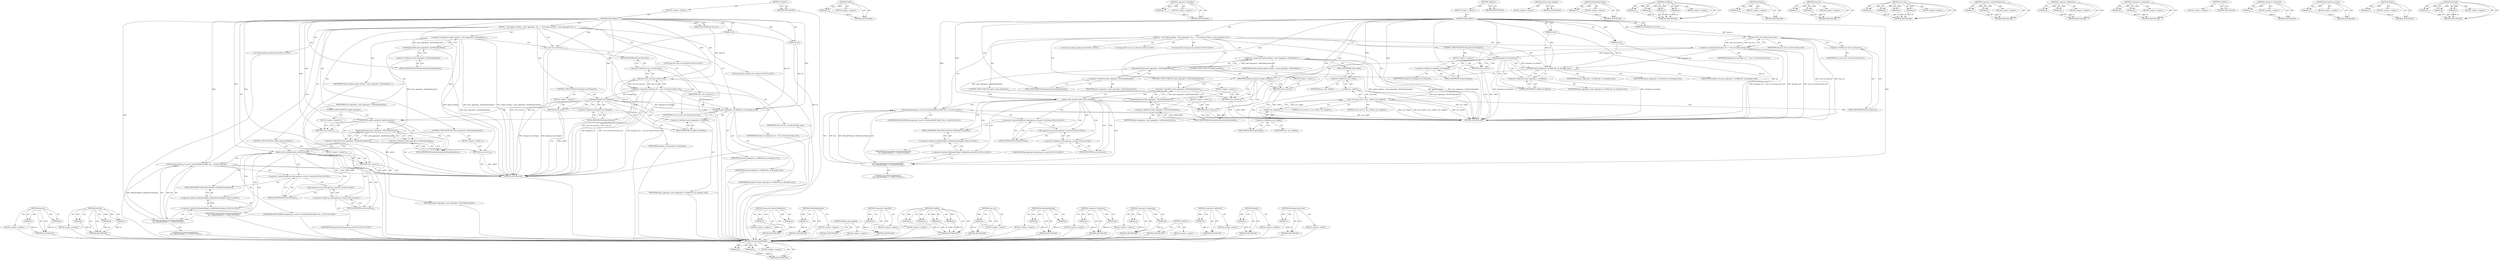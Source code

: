 digraph "MessageLoop.current" {
vulnerable_176 [label=<(METHOD,NewRunnableMethod)>];
vulnerable_177 [label=<(PARAM,p1)>];
vulnerable_178 [label=<(PARAM,p2)>];
vulnerable_179 [label=<(BLOCK,&lt;empty&gt;,&lt;empty&gt;)>];
vulnerable_180 [label=<(METHOD_RETURN,ANY)>];
vulnerable_130 [label=<(METHOD,width)>];
vulnerable_131 [label=<(PARAM,p1)>];
vulnerable_132 [label=<(BLOCK,&lt;empty&gt;,&lt;empty&gt;)>];
vulnerable_133 [label=<(METHOD_RETURN,ANY)>];
vulnerable_154 [label=<(METHOD,&lt;operator&gt;.logicalNot)>];
vulnerable_155 [label=<(PARAM,p1)>];
vulnerable_156 [label=<(BLOCK,&lt;empty&gt;,&lt;empty&gt;)>];
vulnerable_157 [label=<(METHOD_RETURN,ANY)>];
vulnerable_6 [label=<(METHOD,&lt;global&gt;)<SUB>1</SUB>>];
vulnerable_7 [label=<(BLOCK,&lt;empty&gt;,&lt;empty&gt;)<SUB>1</SUB>>];
vulnerable_8 [label=<(METHOD,didScrollRect)<SUB>1</SUB>>];
vulnerable_9 [label=<(PARAM,int dx)<SUB>1</SUB>>];
vulnerable_10 [label=<(PARAM,int dy)<SUB>1</SUB>>];
vulnerable_11 [label=<(PARAM,const WebRect&amp; clip_rect)<SUB>1</SUB>>];
vulnerable_12 [label=<(BLOCK,{
   bool update_pending = paint_aggregator_.Ha...,{
   bool update_pending = paint_aggregator_.Ha...)<SUB>1</SUB>>];
vulnerable_13 [label="<(LOCAL,bool update_pending: bool)<SUB>2</SUB>>"];
vulnerable_14 [label=<(&lt;operator&gt;.assignment,update_pending = paint_aggregator_.HasPendingUp...)<SUB>2</SUB>>];
vulnerable_15 [label=<(IDENTIFIER,update_pending,update_pending = paint_aggregator_.HasPendingUp...)<SUB>2</SUB>>];
vulnerable_16 [label=<(HasPendingUpdate,paint_aggregator_.HasPendingUpdate())<SUB>2</SUB>>];
vulnerable_17 [label=<(&lt;operator&gt;.fieldAccess,paint_aggregator_.HasPendingUpdate)<SUB>2</SUB>>];
vulnerable_18 [label=<(IDENTIFIER,paint_aggregator_,paint_aggregator_.HasPendingUpdate())<SUB>2</SUB>>];
vulnerable_19 [label=<(FIELD_IDENTIFIER,HasPendingUpdate,HasPendingUpdate)<SUB>2</SUB>>];
vulnerable_20 [label="<(LOCAL,gfx.Rect view_rect: gfx.Rect)<SUB>4</SUB>>"];
vulnerable_21 [label=<(view_rect,view_rect(0, 0, size_.width(), size_.height()))<SUB>4</SUB>>];
vulnerable_22 [label=<(LITERAL,0,view_rect(0, 0, size_.width(), size_.height()))<SUB>4</SUB>>];
vulnerable_23 [label=<(LITERAL,0,view_rect(0, 0, size_.width(), size_.height()))<SUB>4</SUB>>];
vulnerable_24 [label=<(width,size_.width())<SUB>4</SUB>>];
vulnerable_25 [label=<(&lt;operator&gt;.fieldAccess,size_.width)<SUB>4</SUB>>];
vulnerable_26 [label=<(IDENTIFIER,size_,size_.width())<SUB>4</SUB>>];
vulnerable_27 [label=<(FIELD_IDENTIFIER,width,width)<SUB>4</SUB>>];
vulnerable_28 [label=<(height,size_.height())<SUB>4</SUB>>];
vulnerable_29 [label=<(&lt;operator&gt;.fieldAccess,size_.height)<SUB>4</SUB>>];
vulnerable_30 [label=<(IDENTIFIER,size_,size_.height())<SUB>4</SUB>>];
vulnerable_31 [label=<(FIELD_IDENTIFIER,height,height)<SUB>4</SUB>>];
vulnerable_32 [label="<(LOCAL,gfx.Rect damaged_rect: gfx.Rect)<SUB>5</SUB>>"];
vulnerable_33 [label=<(&lt;operator&gt;.assignment,damaged_rect = view_rect.Intersect(clip_rect))<SUB>5</SUB>>];
vulnerable_34 [label=<(IDENTIFIER,damaged_rect,damaged_rect = view_rect.Intersect(clip_rect))<SUB>5</SUB>>];
vulnerable_35 [label=<(Intersect,view_rect.Intersect(clip_rect))<SUB>5</SUB>>];
vulnerable_36 [label=<(&lt;operator&gt;.fieldAccess,view_rect.Intersect)<SUB>5</SUB>>];
vulnerable_37 [label=<(IDENTIFIER,view_rect,view_rect.Intersect(clip_rect))<SUB>5</SUB>>];
vulnerable_38 [label=<(FIELD_IDENTIFIER,Intersect,Intersect)<SUB>5</SUB>>];
vulnerable_39 [label=<(IDENTIFIER,clip_rect,view_rect.Intersect(clip_rect))<SUB>5</SUB>>];
vulnerable_40 [label=<(CONTROL_STRUCTURE,IF,if (damaged_rect.IsEmpty()))<SUB>6</SUB>>];
vulnerable_41 [label=<(IsEmpty,damaged_rect.IsEmpty())<SUB>6</SUB>>];
vulnerable_42 [label=<(&lt;operator&gt;.fieldAccess,damaged_rect.IsEmpty)<SUB>6</SUB>>];
vulnerable_43 [label=<(IDENTIFIER,damaged_rect,damaged_rect.IsEmpty())<SUB>6</SUB>>];
vulnerable_44 [label=<(FIELD_IDENTIFIER,IsEmpty,IsEmpty)<SUB>6</SUB>>];
vulnerable_45 [label=<(BLOCK,&lt;empty&gt;,&lt;empty&gt;)<SUB>7</SUB>>];
vulnerable_46 [label=<(RETURN,return;,return;)<SUB>7</SUB>>];
vulnerable_47 [label=<(ScrollRect,paint_aggregator_.ScrollRect(dx, dy, damaged_rect))<SUB>9</SUB>>];
vulnerable_48 [label=<(&lt;operator&gt;.fieldAccess,paint_aggregator_.ScrollRect)<SUB>9</SUB>>];
vulnerable_49 [label=<(IDENTIFIER,paint_aggregator_,paint_aggregator_.ScrollRect(dx, dy, damaged_rect))<SUB>9</SUB>>];
vulnerable_50 [label=<(FIELD_IDENTIFIER,ScrollRect,ScrollRect)<SUB>9</SUB>>];
vulnerable_51 [label=<(IDENTIFIER,dx,paint_aggregator_.ScrollRect(dx, dy, damaged_rect))<SUB>9</SUB>>];
vulnerable_52 [label=<(IDENTIFIER,dy,paint_aggregator_.ScrollRect(dx, dy, damaged_rect))<SUB>9</SUB>>];
vulnerable_53 [label=<(IDENTIFIER,damaged_rect,paint_aggregator_.ScrollRect(dx, dy, damaged_rect))<SUB>9</SUB>>];
vulnerable_54 [label=<(CONTROL_STRUCTURE,IF,if (update_pending))<SUB>11</SUB>>];
vulnerable_55 [label=<(IDENTIFIER,update_pending,if (update_pending))<SUB>11</SUB>>];
vulnerable_56 [label=<(BLOCK,&lt;empty&gt;,&lt;empty&gt;)<SUB>12</SUB>>];
vulnerable_57 [label=<(RETURN,return;,return;)<SUB>12</SUB>>];
vulnerable_58 [label=<(CONTROL_STRUCTURE,IF,if (!paint_aggregator_.HasPendingUpdate()))<SUB>13</SUB>>];
vulnerable_59 [label=<(&lt;operator&gt;.logicalNot,!paint_aggregator_.HasPendingUpdate())<SUB>13</SUB>>];
vulnerable_60 [label=<(HasPendingUpdate,paint_aggregator_.HasPendingUpdate())<SUB>13</SUB>>];
vulnerable_61 [label=<(&lt;operator&gt;.fieldAccess,paint_aggregator_.HasPendingUpdate)<SUB>13</SUB>>];
vulnerable_62 [label=<(IDENTIFIER,paint_aggregator_,paint_aggregator_.HasPendingUpdate())<SUB>13</SUB>>];
vulnerable_63 [label=<(FIELD_IDENTIFIER,HasPendingUpdate,HasPendingUpdate)<SUB>13</SUB>>];
vulnerable_64 [label=<(BLOCK,&lt;empty&gt;,&lt;empty&gt;)<SUB>14</SUB>>];
vulnerable_65 [label=<(RETURN,return;,return;)<SUB>14</SUB>>];
vulnerable_66 [label=<(CONTROL_STRUCTURE,IF,if (update_reply_pending()))<SUB>15</SUB>>];
vulnerable_67 [label=<(update_reply_pending,update_reply_pending())<SUB>15</SUB>>];
vulnerable_68 [label=<(BLOCK,&lt;empty&gt;,&lt;empty&gt;)<SUB>16</SUB>>];
vulnerable_69 [label=<(RETURN,return;,return;)<SUB>16</SUB>>];
vulnerable_70 [label="<(PostTask,MessageLoop::current()-&gt;PostTask(FROM_HERE, New...)<SUB>18</SUB>>"];
vulnerable_71 [label="<(&lt;operator&gt;.indirectFieldAccess,MessageLoop::current()-&gt;PostTask)<SUB>18</SUB>>"];
vulnerable_72 [label="<(MessageLoop.current,MessageLoop::current())<SUB>18</SUB>>"];
vulnerable_73 [label="<(&lt;operator&gt;.fieldAccess,MessageLoop::current)<SUB>18</SUB>>"];
vulnerable_74 [label="<(IDENTIFIER,MessageLoop,MessageLoop::current())<SUB>18</SUB>>"];
vulnerable_75 [label=<(FIELD_IDENTIFIER,current,current)<SUB>18</SUB>>];
vulnerable_76 [label=<(FIELD_IDENTIFIER,PostTask,PostTask)<SUB>18</SUB>>];
vulnerable_77 [label="<(IDENTIFIER,FROM_HERE,MessageLoop::current()-&gt;PostTask(FROM_HERE, New...)<SUB>18</SUB>>"];
vulnerable_78 [label="<(NewRunnableMethod,NewRunnableMethod(
      this, &amp;RenderWidget::C...)<SUB>18</SUB>>"];
vulnerable_79 [label="<(LITERAL,this,NewRunnableMethod(
      this, &amp;RenderWidget::C...)<SUB>19</SUB>>"];
vulnerable_80 [label="<(&lt;operator&gt;.addressOf,&amp;RenderWidget::CallDoDeferredUpdate)<SUB>19</SUB>>"];
vulnerable_81 [label="<(&lt;operator&gt;.fieldAccess,RenderWidget::CallDoDeferredUpdate)<SUB>19</SUB>>"];
vulnerable_82 [label="<(IDENTIFIER,RenderWidget,NewRunnableMethod(
      this, &amp;RenderWidget::C...)<SUB>19</SUB>>"];
vulnerable_83 [label=<(FIELD_IDENTIFIER,CallDoDeferredUpdate,CallDoDeferredUpdate)<SUB>19</SUB>>];
vulnerable_84 [label=<(METHOD_RETURN,void)<SUB>1</SUB>>];
vulnerable_86 [label=<(METHOD_RETURN,ANY)<SUB>1</SUB>>];
vulnerable_158 [label=<(METHOD,update_reply_pending)>];
vulnerable_159 [label=<(BLOCK,&lt;empty&gt;,&lt;empty&gt;)>];
vulnerable_160 [label=<(METHOD_RETURN,ANY)>];
vulnerable_114 [label=<(METHOD,HasPendingUpdate)>];
vulnerable_115 [label=<(PARAM,p1)>];
vulnerable_116 [label=<(BLOCK,&lt;empty&gt;,&lt;empty&gt;)>];
vulnerable_117 [label=<(METHOD_RETURN,ANY)>];
vulnerable_147 [label=<(METHOD,ScrollRect)>];
vulnerable_148 [label=<(PARAM,p1)>];
vulnerable_149 [label=<(PARAM,p2)>];
vulnerable_150 [label=<(PARAM,p3)>];
vulnerable_151 [label=<(PARAM,p4)>];
vulnerable_152 [label=<(BLOCK,&lt;empty&gt;,&lt;empty&gt;)>];
vulnerable_153 [label=<(METHOD_RETURN,ANY)>];
vulnerable_143 [label=<(METHOD,IsEmpty)>];
vulnerable_144 [label=<(PARAM,p1)>];
vulnerable_145 [label=<(BLOCK,&lt;empty&gt;,&lt;empty&gt;)>];
vulnerable_146 [label=<(METHOD_RETURN,ANY)>];
vulnerable_138 [label=<(METHOD,Intersect)>];
vulnerable_139 [label=<(PARAM,p1)>];
vulnerable_140 [label=<(PARAM,p2)>];
vulnerable_141 [label=<(BLOCK,&lt;empty&gt;,&lt;empty&gt;)>];
vulnerable_142 [label=<(METHOD_RETURN,ANY)>];
vulnerable_123 [label=<(METHOD,view_rect)>];
vulnerable_124 [label=<(PARAM,p1)>];
vulnerable_125 [label=<(PARAM,p2)>];
vulnerable_126 [label=<(PARAM,p3)>];
vulnerable_127 [label=<(PARAM,p4)>];
vulnerable_128 [label=<(BLOCK,&lt;empty&gt;,&lt;empty&gt;)>];
vulnerable_129 [label=<(METHOD_RETURN,ANY)>];
vulnerable_167 [label=<(METHOD,&lt;operator&gt;.indirectFieldAccess)>];
vulnerable_168 [label=<(PARAM,p1)>];
vulnerable_169 [label=<(PARAM,p2)>];
vulnerable_170 [label=<(BLOCK,&lt;empty&gt;,&lt;empty&gt;)>];
vulnerable_171 [label=<(METHOD_RETURN,ANY)>];
vulnerable_118 [label=<(METHOD,&lt;operator&gt;.fieldAccess)>];
vulnerable_119 [label=<(PARAM,p1)>];
vulnerable_120 [label=<(PARAM,p2)>];
vulnerable_121 [label=<(BLOCK,&lt;empty&gt;,&lt;empty&gt;)>];
vulnerable_122 [label=<(METHOD_RETURN,ANY)>];
vulnerable_109 [label=<(METHOD,&lt;operator&gt;.assignment)>];
vulnerable_110 [label=<(PARAM,p1)>];
vulnerable_111 [label=<(PARAM,p2)>];
vulnerable_112 [label=<(BLOCK,&lt;empty&gt;,&lt;empty&gt;)>];
vulnerable_113 [label=<(METHOD_RETURN,ANY)>];
vulnerable_103 [label=<(METHOD,&lt;global&gt;)<SUB>1</SUB>>];
vulnerable_104 [label=<(BLOCK,&lt;empty&gt;,&lt;empty&gt;)>];
vulnerable_105 [label=<(METHOD_RETURN,ANY)>];
vulnerable_181 [label=<(METHOD,&lt;operator&gt;.addressOf)>];
vulnerable_182 [label=<(PARAM,p1)>];
vulnerable_183 [label=<(BLOCK,&lt;empty&gt;,&lt;empty&gt;)>];
vulnerable_184 [label=<(METHOD_RETURN,ANY)>];
vulnerable_172 [label=<(METHOD,MessageLoop.current)>];
vulnerable_173 [label=<(PARAM,p1)>];
vulnerable_174 [label=<(BLOCK,&lt;empty&gt;,&lt;empty&gt;)>];
vulnerable_175 [label=<(METHOD_RETURN,ANY)>];
vulnerable_134 [label=<(METHOD,height)>];
vulnerable_135 [label=<(PARAM,p1)>];
vulnerable_136 [label=<(BLOCK,&lt;empty&gt;,&lt;empty&gt;)>];
vulnerable_137 [label=<(METHOD_RETURN,ANY)>];
vulnerable_161 [label=<(METHOD,PostTask)>];
vulnerable_162 [label=<(PARAM,p1)>];
vulnerable_163 [label=<(PARAM,p2)>];
vulnerable_164 [label=<(PARAM,p3)>];
vulnerable_165 [label=<(BLOCK,&lt;empty&gt;,&lt;empty&gt;)>];
vulnerable_166 [label=<(METHOD_RETURN,ANY)>];
fixed_118 [label=<(METHOD,Intersect)>];
fixed_119 [label=<(PARAM,p1)>];
fixed_120 [label=<(PARAM,p2)>];
fixed_121 [label=<(BLOCK,&lt;empty&gt;,&lt;empty&gt;)>];
fixed_122 [label=<(METHOD_RETURN,ANY)>];
fixed_141 [label=<(METHOD,PostTask)>];
fixed_142 [label=<(PARAM,p1)>];
fixed_143 [label=<(PARAM,p2)>];
fixed_144 [label=<(PARAM,p3)>];
fixed_145 [label=<(BLOCK,&lt;empty&gt;,&lt;empty&gt;)>];
fixed_146 [label=<(METHOD_RETURN,ANY)>];
fixed_6 [label=<(METHOD,&lt;global&gt;)<SUB>1</SUB>>];
fixed_7 [label=<(BLOCK,&lt;empty&gt;,&lt;empty&gt;)<SUB>1</SUB>>];
fixed_8 [label=<(METHOD,didScrollRect)<SUB>1</SUB>>];
fixed_9 [label=<(PARAM,int dx)<SUB>1</SUB>>];
fixed_10 [label=<(PARAM,int dy)<SUB>1</SUB>>];
fixed_11 [label=<(PARAM,const WebRect&amp; clip_rect)<SUB>1</SUB>>];
fixed_12 [label=<(BLOCK,{
   bool update_pending = paint_aggregator_.Ha...,{
   bool update_pending = paint_aggregator_.Ha...)<SUB>1</SUB>>];
fixed_13 [label="<(LOCAL,bool update_pending: bool)<SUB>2</SUB>>"];
fixed_14 [label=<(&lt;operator&gt;.assignment,update_pending = paint_aggregator_.HasPendingUp...)<SUB>2</SUB>>];
fixed_15 [label=<(IDENTIFIER,update_pending,update_pending = paint_aggregator_.HasPendingUp...)<SUB>2</SUB>>];
fixed_16 [label=<(HasPendingUpdate,paint_aggregator_.HasPendingUpdate())<SUB>2</SUB>>];
fixed_17 [label=<(&lt;operator&gt;.fieldAccess,paint_aggregator_.HasPendingUpdate)<SUB>2</SUB>>];
fixed_18 [label=<(IDENTIFIER,paint_aggregator_,paint_aggregator_.HasPendingUpdate())<SUB>2</SUB>>];
fixed_19 [label=<(FIELD_IDENTIFIER,HasPendingUpdate,HasPendingUpdate)<SUB>2</SUB>>];
fixed_20 [label="<(LOCAL,gfx.Rect view_rect: gfx.Rect)<SUB>4</SUB>>"];
fixed_21 [label=<(view_rect,view_rect(size_))<SUB>4</SUB>>];
fixed_22 [label=<(IDENTIFIER,size_,view_rect(size_))<SUB>4</SUB>>];
fixed_23 [label="<(LOCAL,gfx.Rect damaged_rect: gfx.Rect)<SUB>5</SUB>>"];
fixed_24 [label=<(&lt;operator&gt;.assignment,damaged_rect = view_rect.Intersect(clip_rect))<SUB>5</SUB>>];
fixed_25 [label=<(IDENTIFIER,damaged_rect,damaged_rect = view_rect.Intersect(clip_rect))<SUB>5</SUB>>];
fixed_26 [label=<(Intersect,view_rect.Intersect(clip_rect))<SUB>5</SUB>>];
fixed_27 [label=<(&lt;operator&gt;.fieldAccess,view_rect.Intersect)<SUB>5</SUB>>];
fixed_28 [label=<(IDENTIFIER,view_rect,view_rect.Intersect(clip_rect))<SUB>5</SUB>>];
fixed_29 [label=<(FIELD_IDENTIFIER,Intersect,Intersect)<SUB>5</SUB>>];
fixed_30 [label=<(IDENTIFIER,clip_rect,view_rect.Intersect(clip_rect))<SUB>5</SUB>>];
fixed_31 [label=<(CONTROL_STRUCTURE,IF,if (damaged_rect.IsEmpty()))<SUB>6</SUB>>];
fixed_32 [label=<(IsEmpty,damaged_rect.IsEmpty())<SUB>6</SUB>>];
fixed_33 [label=<(&lt;operator&gt;.fieldAccess,damaged_rect.IsEmpty)<SUB>6</SUB>>];
fixed_34 [label=<(IDENTIFIER,damaged_rect,damaged_rect.IsEmpty())<SUB>6</SUB>>];
fixed_35 [label=<(FIELD_IDENTIFIER,IsEmpty,IsEmpty)<SUB>6</SUB>>];
fixed_36 [label=<(BLOCK,&lt;empty&gt;,&lt;empty&gt;)<SUB>7</SUB>>];
fixed_37 [label=<(RETURN,return;,return;)<SUB>7</SUB>>];
fixed_38 [label=<(ScrollRect,paint_aggregator_.ScrollRect(dx, dy, damaged_rect))<SUB>9</SUB>>];
fixed_39 [label=<(&lt;operator&gt;.fieldAccess,paint_aggregator_.ScrollRect)<SUB>9</SUB>>];
fixed_40 [label=<(IDENTIFIER,paint_aggregator_,paint_aggregator_.ScrollRect(dx, dy, damaged_rect))<SUB>9</SUB>>];
fixed_41 [label=<(FIELD_IDENTIFIER,ScrollRect,ScrollRect)<SUB>9</SUB>>];
fixed_42 [label=<(IDENTIFIER,dx,paint_aggregator_.ScrollRect(dx, dy, damaged_rect))<SUB>9</SUB>>];
fixed_43 [label=<(IDENTIFIER,dy,paint_aggregator_.ScrollRect(dx, dy, damaged_rect))<SUB>9</SUB>>];
fixed_44 [label=<(IDENTIFIER,damaged_rect,paint_aggregator_.ScrollRect(dx, dy, damaged_rect))<SUB>9</SUB>>];
fixed_45 [label=<(CONTROL_STRUCTURE,IF,if (update_pending))<SUB>11</SUB>>];
fixed_46 [label=<(IDENTIFIER,update_pending,if (update_pending))<SUB>11</SUB>>];
fixed_47 [label=<(BLOCK,&lt;empty&gt;,&lt;empty&gt;)<SUB>12</SUB>>];
fixed_48 [label=<(RETURN,return;,return;)<SUB>12</SUB>>];
fixed_49 [label=<(CONTROL_STRUCTURE,IF,if (!paint_aggregator_.HasPendingUpdate()))<SUB>13</SUB>>];
fixed_50 [label=<(&lt;operator&gt;.logicalNot,!paint_aggregator_.HasPendingUpdate())<SUB>13</SUB>>];
fixed_51 [label=<(HasPendingUpdate,paint_aggregator_.HasPendingUpdate())<SUB>13</SUB>>];
fixed_52 [label=<(&lt;operator&gt;.fieldAccess,paint_aggregator_.HasPendingUpdate)<SUB>13</SUB>>];
fixed_53 [label=<(IDENTIFIER,paint_aggregator_,paint_aggregator_.HasPendingUpdate())<SUB>13</SUB>>];
fixed_54 [label=<(FIELD_IDENTIFIER,HasPendingUpdate,HasPendingUpdate)<SUB>13</SUB>>];
fixed_55 [label=<(BLOCK,&lt;empty&gt;,&lt;empty&gt;)<SUB>14</SUB>>];
fixed_56 [label=<(RETURN,return;,return;)<SUB>14</SUB>>];
fixed_57 [label=<(CONTROL_STRUCTURE,IF,if (update_reply_pending()))<SUB>15</SUB>>];
fixed_58 [label=<(update_reply_pending,update_reply_pending())<SUB>15</SUB>>];
fixed_59 [label=<(BLOCK,&lt;empty&gt;,&lt;empty&gt;)<SUB>16</SUB>>];
fixed_60 [label=<(RETURN,return;,return;)<SUB>16</SUB>>];
fixed_61 [label="<(PostTask,MessageLoop::current()-&gt;PostTask(FROM_HERE, New...)<SUB>18</SUB>>"];
fixed_62 [label="<(&lt;operator&gt;.indirectFieldAccess,MessageLoop::current()-&gt;PostTask)<SUB>18</SUB>>"];
fixed_63 [label="<(MessageLoop.current,MessageLoop::current())<SUB>18</SUB>>"];
fixed_64 [label="<(&lt;operator&gt;.fieldAccess,MessageLoop::current)<SUB>18</SUB>>"];
fixed_65 [label="<(IDENTIFIER,MessageLoop,MessageLoop::current())<SUB>18</SUB>>"];
fixed_66 [label=<(FIELD_IDENTIFIER,current,current)<SUB>18</SUB>>];
fixed_67 [label=<(FIELD_IDENTIFIER,PostTask,PostTask)<SUB>18</SUB>>];
fixed_68 [label="<(IDENTIFIER,FROM_HERE,MessageLoop::current()-&gt;PostTask(FROM_HERE, New...)<SUB>18</SUB>>"];
fixed_69 [label="<(NewRunnableMethod,NewRunnableMethod(
      this, &amp;RenderWidget::C...)<SUB>18</SUB>>"];
fixed_70 [label="<(LITERAL,this,NewRunnableMethod(
      this, &amp;RenderWidget::C...)<SUB>19</SUB>>"];
fixed_71 [label="<(&lt;operator&gt;.addressOf,&amp;RenderWidget::CallDoDeferredUpdate)<SUB>19</SUB>>"];
fixed_72 [label="<(&lt;operator&gt;.fieldAccess,RenderWidget::CallDoDeferredUpdate)<SUB>19</SUB>>"];
fixed_73 [label="<(IDENTIFIER,RenderWidget,NewRunnableMethod(
      this, &amp;RenderWidget::C...)<SUB>19</SUB>>"];
fixed_74 [label=<(FIELD_IDENTIFIER,CallDoDeferredUpdate,CallDoDeferredUpdate)<SUB>19</SUB>>];
fixed_75 [label=<(METHOD_RETURN,void)<SUB>1</SUB>>];
fixed_77 [label=<(METHOD_RETURN,ANY)<SUB>1</SUB>>];
fixed_147 [label=<(METHOD,&lt;operator&gt;.indirectFieldAccess)>];
fixed_148 [label=<(PARAM,p1)>];
fixed_149 [label=<(PARAM,p2)>];
fixed_150 [label=<(BLOCK,&lt;empty&gt;,&lt;empty&gt;)>];
fixed_151 [label=<(METHOD_RETURN,ANY)>];
fixed_105 [label=<(METHOD,HasPendingUpdate)>];
fixed_106 [label=<(PARAM,p1)>];
fixed_107 [label=<(BLOCK,&lt;empty&gt;,&lt;empty&gt;)>];
fixed_108 [label=<(METHOD_RETURN,ANY)>];
fixed_138 [label=<(METHOD,update_reply_pending)>];
fixed_139 [label=<(BLOCK,&lt;empty&gt;,&lt;empty&gt;)>];
fixed_140 [label=<(METHOD_RETURN,ANY)>];
fixed_134 [label=<(METHOD,&lt;operator&gt;.logicalNot)>];
fixed_135 [label=<(PARAM,p1)>];
fixed_136 [label=<(BLOCK,&lt;empty&gt;,&lt;empty&gt;)>];
fixed_137 [label=<(METHOD_RETURN,ANY)>];
fixed_127 [label=<(METHOD,ScrollRect)>];
fixed_128 [label=<(PARAM,p1)>];
fixed_129 [label=<(PARAM,p2)>];
fixed_130 [label=<(PARAM,p3)>];
fixed_131 [label=<(PARAM,p4)>];
fixed_132 [label=<(BLOCK,&lt;empty&gt;,&lt;empty&gt;)>];
fixed_133 [label=<(METHOD_RETURN,ANY)>];
fixed_114 [label=<(METHOD,view_rect)>];
fixed_115 [label=<(PARAM,p1)>];
fixed_116 [label=<(BLOCK,&lt;empty&gt;,&lt;empty&gt;)>];
fixed_117 [label=<(METHOD_RETURN,ANY)>];
fixed_156 [label=<(METHOD,NewRunnableMethod)>];
fixed_157 [label=<(PARAM,p1)>];
fixed_158 [label=<(PARAM,p2)>];
fixed_159 [label=<(BLOCK,&lt;empty&gt;,&lt;empty&gt;)>];
fixed_160 [label=<(METHOD_RETURN,ANY)>];
fixed_109 [label=<(METHOD,&lt;operator&gt;.fieldAccess)>];
fixed_110 [label=<(PARAM,p1)>];
fixed_111 [label=<(PARAM,p2)>];
fixed_112 [label=<(BLOCK,&lt;empty&gt;,&lt;empty&gt;)>];
fixed_113 [label=<(METHOD_RETURN,ANY)>];
fixed_100 [label=<(METHOD,&lt;operator&gt;.assignment)>];
fixed_101 [label=<(PARAM,p1)>];
fixed_102 [label=<(PARAM,p2)>];
fixed_103 [label=<(BLOCK,&lt;empty&gt;,&lt;empty&gt;)>];
fixed_104 [label=<(METHOD_RETURN,ANY)>];
fixed_94 [label=<(METHOD,&lt;global&gt;)<SUB>1</SUB>>];
fixed_95 [label=<(BLOCK,&lt;empty&gt;,&lt;empty&gt;)>];
fixed_96 [label=<(METHOD_RETURN,ANY)>];
fixed_161 [label=<(METHOD,&lt;operator&gt;.addressOf)>];
fixed_162 [label=<(PARAM,p1)>];
fixed_163 [label=<(BLOCK,&lt;empty&gt;,&lt;empty&gt;)>];
fixed_164 [label=<(METHOD_RETURN,ANY)>];
fixed_123 [label=<(METHOD,IsEmpty)>];
fixed_124 [label=<(PARAM,p1)>];
fixed_125 [label=<(BLOCK,&lt;empty&gt;,&lt;empty&gt;)>];
fixed_126 [label=<(METHOD_RETURN,ANY)>];
fixed_152 [label=<(METHOD,MessageLoop.current)>];
fixed_153 [label=<(PARAM,p1)>];
fixed_154 [label=<(BLOCK,&lt;empty&gt;,&lt;empty&gt;)>];
fixed_155 [label=<(METHOD_RETURN,ANY)>];
vulnerable_176 -> vulnerable_177  [key=0, label="AST: "];
vulnerable_176 -> vulnerable_177  [key=1, label="DDG: "];
vulnerable_176 -> vulnerable_179  [key=0, label="AST: "];
vulnerable_176 -> vulnerable_178  [key=0, label="AST: "];
vulnerable_176 -> vulnerable_178  [key=1, label="DDG: "];
vulnerable_176 -> vulnerable_180  [key=0, label="AST: "];
vulnerable_176 -> vulnerable_180  [key=1, label="CFG: "];
vulnerable_177 -> vulnerable_180  [key=0, label="DDG: p1"];
vulnerable_178 -> vulnerable_180  [key=0, label="DDG: p2"];
vulnerable_130 -> vulnerable_131  [key=0, label="AST: "];
vulnerable_130 -> vulnerable_131  [key=1, label="DDG: "];
vulnerable_130 -> vulnerable_132  [key=0, label="AST: "];
vulnerable_130 -> vulnerable_133  [key=0, label="AST: "];
vulnerable_130 -> vulnerable_133  [key=1, label="CFG: "];
vulnerable_131 -> vulnerable_133  [key=0, label="DDG: p1"];
vulnerable_154 -> vulnerable_155  [key=0, label="AST: "];
vulnerable_154 -> vulnerable_155  [key=1, label="DDG: "];
vulnerable_154 -> vulnerable_156  [key=0, label="AST: "];
vulnerable_154 -> vulnerable_157  [key=0, label="AST: "];
vulnerable_154 -> vulnerable_157  [key=1, label="CFG: "];
vulnerable_155 -> vulnerable_157  [key=0, label="DDG: p1"];
vulnerable_6 -> vulnerable_7  [key=0, label="AST: "];
vulnerable_6 -> vulnerable_86  [key=0, label="AST: "];
vulnerable_6 -> vulnerable_86  [key=1, label="CFG: "];
vulnerable_7 -> vulnerable_8  [key=0, label="AST: "];
vulnerable_8 -> vulnerable_9  [key=0, label="AST: "];
vulnerable_8 -> vulnerable_9  [key=1, label="DDG: "];
vulnerable_8 -> vulnerable_10  [key=0, label="AST: "];
vulnerable_8 -> vulnerable_10  [key=1, label="DDG: "];
vulnerable_8 -> vulnerable_11  [key=0, label="AST: "];
vulnerable_8 -> vulnerable_11  [key=1, label="DDG: "];
vulnerable_8 -> vulnerable_12  [key=0, label="AST: "];
vulnerable_8 -> vulnerable_84  [key=0, label="AST: "];
vulnerable_8 -> vulnerable_19  [key=0, label="CFG: "];
vulnerable_8 -> vulnerable_21  [key=0, label="DDG: "];
vulnerable_8 -> vulnerable_47  [key=0, label="DDG: "];
vulnerable_8 -> vulnerable_55  [key=0, label="DDG: "];
vulnerable_8 -> vulnerable_67  [key=0, label="DDG: "];
vulnerable_8 -> vulnerable_70  [key=0, label="DDG: "];
vulnerable_8 -> vulnerable_35  [key=0, label="DDG: "];
vulnerable_8 -> vulnerable_46  [key=0, label="DDG: "];
vulnerable_8 -> vulnerable_57  [key=0, label="DDG: "];
vulnerable_8 -> vulnerable_65  [key=0, label="DDG: "];
vulnerable_8 -> vulnerable_69  [key=0, label="DDG: "];
vulnerable_8 -> vulnerable_78  [key=0, label="DDG: "];
vulnerable_9 -> vulnerable_84  [key=0, label="DDG: dx"];
vulnerable_9 -> vulnerable_47  [key=0, label="DDG: dx"];
vulnerable_10 -> vulnerable_84  [key=0, label="DDG: dy"];
vulnerable_10 -> vulnerable_47  [key=0, label="DDG: dy"];
vulnerable_11 -> vulnerable_35  [key=0, label="DDG: clip_rect"];
vulnerable_12 -> vulnerable_13  [key=0, label="AST: "];
vulnerable_12 -> vulnerable_14  [key=0, label="AST: "];
vulnerable_12 -> vulnerable_20  [key=0, label="AST: "];
vulnerable_12 -> vulnerable_21  [key=0, label="AST: "];
vulnerable_12 -> vulnerable_32  [key=0, label="AST: "];
vulnerable_12 -> vulnerable_33  [key=0, label="AST: "];
vulnerable_12 -> vulnerable_40  [key=0, label="AST: "];
vulnerable_12 -> vulnerable_47  [key=0, label="AST: "];
vulnerable_12 -> vulnerable_54  [key=0, label="AST: "];
vulnerable_12 -> vulnerable_58  [key=0, label="AST: "];
vulnerable_12 -> vulnerable_66  [key=0, label="AST: "];
vulnerable_12 -> vulnerable_70  [key=0, label="AST: "];
vulnerable_14 -> vulnerable_15  [key=0, label="AST: "];
vulnerable_14 -> vulnerable_16  [key=0, label="AST: "];
vulnerable_14 -> vulnerable_27  [key=0, label="CFG: "];
vulnerable_14 -> vulnerable_84  [key=0, label="DDG: update_pending"];
vulnerable_14 -> vulnerable_84  [key=1, label="DDG: paint_aggregator_.HasPendingUpdate()"];
vulnerable_14 -> vulnerable_84  [key=2, label="DDG: update_pending = paint_aggregator_.HasPendingUpdate()"];
vulnerable_16 -> vulnerable_17  [key=0, label="AST: "];
vulnerable_16 -> vulnerable_14  [key=0, label="CFG: "];
vulnerable_16 -> vulnerable_14  [key=1, label="DDG: paint_aggregator_.HasPendingUpdate"];
vulnerable_16 -> vulnerable_84  [key=0, label="DDG: paint_aggregator_.HasPendingUpdate"];
vulnerable_16 -> vulnerable_60  [key=0, label="DDG: paint_aggregator_.HasPendingUpdate"];
vulnerable_17 -> vulnerable_18  [key=0, label="AST: "];
vulnerable_17 -> vulnerable_19  [key=0, label="AST: "];
vulnerable_17 -> vulnerable_16  [key=0, label="CFG: "];
vulnerable_19 -> vulnerable_17  [key=0, label="CFG: "];
vulnerable_21 -> vulnerable_22  [key=0, label="AST: "];
vulnerable_21 -> vulnerable_23  [key=0, label="AST: "];
vulnerable_21 -> vulnerable_24  [key=0, label="AST: "];
vulnerable_21 -> vulnerable_28  [key=0, label="AST: "];
vulnerable_21 -> vulnerable_38  [key=0, label="CFG: "];
vulnerable_21 -> vulnerable_84  [key=0, label="DDG: size_.width()"];
vulnerable_21 -> vulnerable_84  [key=1, label="DDG: size_.height()"];
vulnerable_21 -> vulnerable_84  [key=2, label="DDG: view_rect(0, 0, size_.width(), size_.height())"];
vulnerable_24 -> vulnerable_25  [key=0, label="AST: "];
vulnerable_24 -> vulnerable_31  [key=0, label="CFG: "];
vulnerable_24 -> vulnerable_84  [key=0, label="DDG: size_.width"];
vulnerable_24 -> vulnerable_21  [key=0, label="DDG: size_.width"];
vulnerable_25 -> vulnerable_26  [key=0, label="AST: "];
vulnerable_25 -> vulnerable_27  [key=0, label="AST: "];
vulnerable_25 -> vulnerable_24  [key=0, label="CFG: "];
vulnerable_27 -> vulnerable_25  [key=0, label="CFG: "];
vulnerable_28 -> vulnerable_29  [key=0, label="AST: "];
vulnerable_28 -> vulnerable_21  [key=0, label="CFG: "];
vulnerable_28 -> vulnerable_21  [key=1, label="DDG: size_.height"];
vulnerable_28 -> vulnerable_84  [key=0, label="DDG: size_.height"];
vulnerable_29 -> vulnerable_30  [key=0, label="AST: "];
vulnerable_29 -> vulnerable_31  [key=0, label="AST: "];
vulnerable_29 -> vulnerable_28  [key=0, label="CFG: "];
vulnerable_31 -> vulnerable_29  [key=0, label="CFG: "];
vulnerable_33 -> vulnerable_34  [key=0, label="AST: "];
vulnerable_33 -> vulnerable_35  [key=0, label="AST: "];
vulnerable_33 -> vulnerable_44  [key=0, label="CFG: "];
vulnerable_33 -> vulnerable_84  [key=0, label="DDG: damaged_rect"];
vulnerable_33 -> vulnerable_84  [key=1, label="DDG: view_rect.Intersect(clip_rect)"];
vulnerable_33 -> vulnerable_84  [key=2, label="DDG: damaged_rect = view_rect.Intersect(clip_rect)"];
vulnerable_33 -> vulnerable_47  [key=0, label="DDG: damaged_rect"];
vulnerable_33 -> vulnerable_41  [key=0, label="DDG: damaged_rect"];
vulnerable_35 -> vulnerable_36  [key=0, label="AST: "];
vulnerable_35 -> vulnerable_39  [key=0, label="AST: "];
vulnerable_35 -> vulnerable_33  [key=0, label="CFG: "];
vulnerable_35 -> vulnerable_33  [key=1, label="DDG: view_rect.Intersect"];
vulnerable_35 -> vulnerable_33  [key=2, label="DDG: clip_rect"];
vulnerable_35 -> vulnerable_84  [key=0, label="DDG: view_rect.Intersect"];
vulnerable_35 -> vulnerable_84  [key=1, label="DDG: clip_rect"];
vulnerable_36 -> vulnerable_37  [key=0, label="AST: "];
vulnerable_36 -> vulnerable_38  [key=0, label="AST: "];
vulnerable_36 -> vulnerable_35  [key=0, label="CFG: "];
vulnerable_38 -> vulnerable_36  [key=0, label="CFG: "];
vulnerable_40 -> vulnerable_41  [key=0, label="AST: "];
vulnerable_40 -> vulnerable_45  [key=0, label="AST: "];
vulnerable_41 -> vulnerable_42  [key=0, label="AST: "];
vulnerable_41 -> vulnerable_46  [key=0, label="CFG: "];
vulnerable_41 -> vulnerable_46  [key=1, label="CDG: "];
vulnerable_41 -> vulnerable_50  [key=0, label="CFG: "];
vulnerable_41 -> vulnerable_50  [key=1, label="CDG: "];
vulnerable_41 -> vulnerable_84  [key=0, label="DDG: damaged_rect.IsEmpty"];
vulnerable_41 -> vulnerable_84  [key=1, label="DDG: damaged_rect.IsEmpty()"];
vulnerable_41 -> vulnerable_47  [key=0, label="DDG: damaged_rect.IsEmpty"];
vulnerable_41 -> vulnerable_47  [key=1, label="CDG: "];
vulnerable_41 -> vulnerable_48  [key=0, label="CDG: "];
vulnerable_41 -> vulnerable_55  [key=0, label="CDG: "];
vulnerable_42 -> vulnerable_43  [key=0, label="AST: "];
vulnerable_42 -> vulnerable_44  [key=0, label="AST: "];
vulnerable_42 -> vulnerable_41  [key=0, label="CFG: "];
vulnerable_44 -> vulnerable_42  [key=0, label="CFG: "];
vulnerable_45 -> vulnerable_46  [key=0, label="AST: "];
vulnerable_46 -> vulnerable_84  [key=0, label="CFG: "];
vulnerable_46 -> vulnerable_84  [key=1, label="DDG: &lt;RET&gt;"];
vulnerable_47 -> vulnerable_48  [key=0, label="AST: "];
vulnerable_47 -> vulnerable_51  [key=0, label="AST: "];
vulnerable_47 -> vulnerable_52  [key=0, label="AST: "];
vulnerable_47 -> vulnerable_53  [key=0, label="AST: "];
vulnerable_47 -> vulnerable_55  [key=0, label="CFG: "];
vulnerable_48 -> vulnerable_49  [key=0, label="AST: "];
vulnerable_48 -> vulnerable_50  [key=0, label="AST: "];
vulnerable_48 -> vulnerable_47  [key=0, label="CFG: "];
vulnerable_50 -> vulnerable_48  [key=0, label="CFG: "];
vulnerable_54 -> vulnerable_55  [key=0, label="AST: "];
vulnerable_54 -> vulnerable_56  [key=0, label="AST: "];
vulnerable_55 -> vulnerable_57  [key=0, label="CFG: "];
vulnerable_55 -> vulnerable_57  [key=1, label="CDG: "];
vulnerable_55 -> vulnerable_63  [key=0, label="CFG: "];
vulnerable_55 -> vulnerable_63  [key=1, label="CDG: "];
vulnerable_55 -> vulnerable_60  [key=0, label="CDG: "];
vulnerable_55 -> vulnerable_61  [key=0, label="CDG: "];
vulnerable_55 -> vulnerable_59  [key=0, label="CDG: "];
vulnerable_56 -> vulnerable_57  [key=0, label="AST: "];
vulnerable_57 -> vulnerable_84  [key=0, label="CFG: "];
vulnerable_57 -> vulnerable_84  [key=1, label="DDG: &lt;RET&gt;"];
vulnerable_58 -> vulnerable_59  [key=0, label="AST: "];
vulnerable_58 -> vulnerable_64  [key=0, label="AST: "];
vulnerable_59 -> vulnerable_60  [key=0, label="AST: "];
vulnerable_59 -> vulnerable_65  [key=0, label="CFG: "];
vulnerable_59 -> vulnerable_65  [key=1, label="CDG: "];
vulnerable_59 -> vulnerable_67  [key=0, label="CFG: "];
vulnerable_59 -> vulnerable_67  [key=1, label="CDG: "];
vulnerable_60 -> vulnerable_61  [key=0, label="AST: "];
vulnerable_60 -> vulnerable_59  [key=0, label="CFG: "];
vulnerable_60 -> vulnerable_59  [key=1, label="DDG: paint_aggregator_.HasPendingUpdate"];
vulnerable_61 -> vulnerable_62  [key=0, label="AST: "];
vulnerable_61 -> vulnerable_63  [key=0, label="AST: "];
vulnerable_61 -> vulnerable_60  [key=0, label="CFG: "];
vulnerable_63 -> vulnerable_61  [key=0, label="CFG: "];
vulnerable_64 -> vulnerable_65  [key=0, label="AST: "];
vulnerable_65 -> vulnerable_84  [key=0, label="CFG: "];
vulnerable_65 -> vulnerable_84  [key=1, label="DDG: &lt;RET&gt;"];
vulnerable_66 -> vulnerable_67  [key=0, label="AST: "];
vulnerable_66 -> vulnerable_68  [key=0, label="AST: "];
vulnerable_67 -> vulnerable_69  [key=0, label="CFG: "];
vulnerable_67 -> vulnerable_69  [key=1, label="CDG: "];
vulnerable_67 -> vulnerable_75  [key=0, label="CFG: "];
vulnerable_67 -> vulnerable_75  [key=1, label="CDG: "];
vulnerable_67 -> vulnerable_80  [key=0, label="CDG: "];
vulnerable_67 -> vulnerable_73  [key=0, label="CDG: "];
vulnerable_67 -> vulnerable_83  [key=0, label="CDG: "];
vulnerable_67 -> vulnerable_71  [key=0, label="CDG: "];
vulnerable_67 -> vulnerable_81  [key=0, label="CDG: "];
vulnerable_67 -> vulnerable_72  [key=0, label="CDG: "];
vulnerable_67 -> vulnerable_70  [key=0, label="CDG: "];
vulnerable_67 -> vulnerable_76  [key=0, label="CDG: "];
vulnerable_67 -> vulnerable_78  [key=0, label="CDG: "];
vulnerable_68 -> vulnerable_69  [key=0, label="AST: "];
vulnerable_69 -> vulnerable_84  [key=0, label="CFG: "];
vulnerable_69 -> vulnerable_84  [key=1, label="DDG: &lt;RET&gt;"];
vulnerable_70 -> vulnerable_71  [key=0, label="AST: "];
vulnerable_70 -> vulnerable_77  [key=0, label="AST: "];
vulnerable_70 -> vulnerable_78  [key=0, label="AST: "];
vulnerable_70 -> vulnerable_84  [key=0, label="CFG: "];
vulnerable_70 -> vulnerable_84  [key=1, label="DDG: FROM_HERE"];
vulnerable_71 -> vulnerable_72  [key=0, label="AST: "];
vulnerable_71 -> vulnerable_76  [key=0, label="AST: "];
vulnerable_71 -> vulnerable_83  [key=0, label="CFG: "];
vulnerable_72 -> vulnerable_73  [key=0, label="AST: "];
vulnerable_72 -> vulnerable_76  [key=0, label="CFG: "];
vulnerable_73 -> vulnerable_74  [key=0, label="AST: "];
vulnerable_73 -> vulnerable_75  [key=0, label="AST: "];
vulnerable_73 -> vulnerable_72  [key=0, label="CFG: "];
vulnerable_75 -> vulnerable_73  [key=0, label="CFG: "];
vulnerable_76 -> vulnerable_71  [key=0, label="CFG: "];
vulnerable_78 -> vulnerable_79  [key=0, label="AST: "];
vulnerable_78 -> vulnerable_80  [key=0, label="AST: "];
vulnerable_78 -> vulnerable_70  [key=0, label="CFG: "];
vulnerable_78 -> vulnerable_70  [key=1, label="DDG: this"];
vulnerable_78 -> vulnerable_70  [key=2, label="DDG: &amp;RenderWidget::CallDoDeferredUpdate"];
vulnerable_80 -> vulnerable_81  [key=0, label="AST: "];
vulnerable_80 -> vulnerable_78  [key=0, label="CFG: "];
vulnerable_81 -> vulnerable_82  [key=0, label="AST: "];
vulnerable_81 -> vulnerable_83  [key=0, label="AST: "];
vulnerable_81 -> vulnerable_80  [key=0, label="CFG: "];
vulnerable_83 -> vulnerable_81  [key=0, label="CFG: "];
vulnerable_158 -> vulnerable_159  [key=0, label="AST: "];
vulnerable_158 -> vulnerable_160  [key=0, label="AST: "];
vulnerable_158 -> vulnerable_160  [key=1, label="CFG: "];
vulnerable_114 -> vulnerable_115  [key=0, label="AST: "];
vulnerable_114 -> vulnerable_115  [key=1, label="DDG: "];
vulnerable_114 -> vulnerable_116  [key=0, label="AST: "];
vulnerable_114 -> vulnerable_117  [key=0, label="AST: "];
vulnerable_114 -> vulnerable_117  [key=1, label="CFG: "];
vulnerable_115 -> vulnerable_117  [key=0, label="DDG: p1"];
vulnerable_147 -> vulnerable_148  [key=0, label="AST: "];
vulnerable_147 -> vulnerable_148  [key=1, label="DDG: "];
vulnerable_147 -> vulnerable_152  [key=0, label="AST: "];
vulnerable_147 -> vulnerable_149  [key=0, label="AST: "];
vulnerable_147 -> vulnerable_149  [key=1, label="DDG: "];
vulnerable_147 -> vulnerable_153  [key=0, label="AST: "];
vulnerable_147 -> vulnerable_153  [key=1, label="CFG: "];
vulnerable_147 -> vulnerable_150  [key=0, label="AST: "];
vulnerable_147 -> vulnerable_150  [key=1, label="DDG: "];
vulnerable_147 -> vulnerable_151  [key=0, label="AST: "];
vulnerable_147 -> vulnerable_151  [key=1, label="DDG: "];
vulnerable_148 -> vulnerable_153  [key=0, label="DDG: p1"];
vulnerable_149 -> vulnerable_153  [key=0, label="DDG: p2"];
vulnerable_150 -> vulnerable_153  [key=0, label="DDG: p3"];
vulnerable_151 -> vulnerable_153  [key=0, label="DDG: p4"];
vulnerable_143 -> vulnerable_144  [key=0, label="AST: "];
vulnerable_143 -> vulnerable_144  [key=1, label="DDG: "];
vulnerable_143 -> vulnerable_145  [key=0, label="AST: "];
vulnerable_143 -> vulnerable_146  [key=0, label="AST: "];
vulnerable_143 -> vulnerable_146  [key=1, label="CFG: "];
vulnerable_144 -> vulnerable_146  [key=0, label="DDG: p1"];
vulnerable_138 -> vulnerable_139  [key=0, label="AST: "];
vulnerable_138 -> vulnerable_139  [key=1, label="DDG: "];
vulnerable_138 -> vulnerable_141  [key=0, label="AST: "];
vulnerable_138 -> vulnerable_140  [key=0, label="AST: "];
vulnerable_138 -> vulnerable_140  [key=1, label="DDG: "];
vulnerable_138 -> vulnerable_142  [key=0, label="AST: "];
vulnerable_138 -> vulnerable_142  [key=1, label="CFG: "];
vulnerable_139 -> vulnerable_142  [key=0, label="DDG: p1"];
vulnerable_140 -> vulnerable_142  [key=0, label="DDG: p2"];
vulnerable_123 -> vulnerable_124  [key=0, label="AST: "];
vulnerable_123 -> vulnerable_124  [key=1, label="DDG: "];
vulnerable_123 -> vulnerable_128  [key=0, label="AST: "];
vulnerable_123 -> vulnerable_125  [key=0, label="AST: "];
vulnerable_123 -> vulnerable_125  [key=1, label="DDG: "];
vulnerable_123 -> vulnerable_129  [key=0, label="AST: "];
vulnerable_123 -> vulnerable_129  [key=1, label="CFG: "];
vulnerable_123 -> vulnerable_126  [key=0, label="AST: "];
vulnerable_123 -> vulnerable_126  [key=1, label="DDG: "];
vulnerable_123 -> vulnerable_127  [key=0, label="AST: "];
vulnerable_123 -> vulnerable_127  [key=1, label="DDG: "];
vulnerable_124 -> vulnerable_129  [key=0, label="DDG: p1"];
vulnerable_125 -> vulnerable_129  [key=0, label="DDG: p2"];
vulnerable_126 -> vulnerable_129  [key=0, label="DDG: p3"];
vulnerable_127 -> vulnerable_129  [key=0, label="DDG: p4"];
vulnerable_167 -> vulnerable_168  [key=0, label="AST: "];
vulnerable_167 -> vulnerable_168  [key=1, label="DDG: "];
vulnerable_167 -> vulnerable_170  [key=0, label="AST: "];
vulnerable_167 -> vulnerable_169  [key=0, label="AST: "];
vulnerable_167 -> vulnerable_169  [key=1, label="DDG: "];
vulnerable_167 -> vulnerable_171  [key=0, label="AST: "];
vulnerable_167 -> vulnerable_171  [key=1, label="CFG: "];
vulnerable_168 -> vulnerable_171  [key=0, label="DDG: p1"];
vulnerable_169 -> vulnerable_171  [key=0, label="DDG: p2"];
vulnerable_118 -> vulnerable_119  [key=0, label="AST: "];
vulnerable_118 -> vulnerable_119  [key=1, label="DDG: "];
vulnerable_118 -> vulnerable_121  [key=0, label="AST: "];
vulnerable_118 -> vulnerable_120  [key=0, label="AST: "];
vulnerable_118 -> vulnerable_120  [key=1, label="DDG: "];
vulnerable_118 -> vulnerable_122  [key=0, label="AST: "];
vulnerable_118 -> vulnerable_122  [key=1, label="CFG: "];
vulnerable_119 -> vulnerable_122  [key=0, label="DDG: p1"];
vulnerable_120 -> vulnerable_122  [key=0, label="DDG: p2"];
vulnerable_109 -> vulnerable_110  [key=0, label="AST: "];
vulnerable_109 -> vulnerable_110  [key=1, label="DDG: "];
vulnerable_109 -> vulnerable_112  [key=0, label="AST: "];
vulnerable_109 -> vulnerable_111  [key=0, label="AST: "];
vulnerable_109 -> vulnerable_111  [key=1, label="DDG: "];
vulnerable_109 -> vulnerable_113  [key=0, label="AST: "];
vulnerable_109 -> vulnerable_113  [key=1, label="CFG: "];
vulnerable_110 -> vulnerable_113  [key=0, label="DDG: p1"];
vulnerable_111 -> vulnerable_113  [key=0, label="DDG: p2"];
vulnerable_103 -> vulnerable_104  [key=0, label="AST: "];
vulnerable_103 -> vulnerable_105  [key=0, label="AST: "];
vulnerable_103 -> vulnerable_105  [key=1, label="CFG: "];
vulnerable_181 -> vulnerable_182  [key=0, label="AST: "];
vulnerable_181 -> vulnerable_182  [key=1, label="DDG: "];
vulnerable_181 -> vulnerable_183  [key=0, label="AST: "];
vulnerable_181 -> vulnerable_184  [key=0, label="AST: "];
vulnerable_181 -> vulnerable_184  [key=1, label="CFG: "];
vulnerable_182 -> vulnerable_184  [key=0, label="DDG: p1"];
vulnerable_172 -> vulnerable_173  [key=0, label="AST: "];
vulnerable_172 -> vulnerable_173  [key=1, label="DDG: "];
vulnerable_172 -> vulnerable_174  [key=0, label="AST: "];
vulnerable_172 -> vulnerable_175  [key=0, label="AST: "];
vulnerable_172 -> vulnerable_175  [key=1, label="CFG: "];
vulnerable_173 -> vulnerable_175  [key=0, label="DDG: p1"];
vulnerable_134 -> vulnerable_135  [key=0, label="AST: "];
vulnerable_134 -> vulnerable_135  [key=1, label="DDG: "];
vulnerable_134 -> vulnerable_136  [key=0, label="AST: "];
vulnerable_134 -> vulnerable_137  [key=0, label="AST: "];
vulnerable_134 -> vulnerable_137  [key=1, label="CFG: "];
vulnerable_135 -> vulnerable_137  [key=0, label="DDG: p1"];
vulnerable_161 -> vulnerable_162  [key=0, label="AST: "];
vulnerable_161 -> vulnerable_162  [key=1, label="DDG: "];
vulnerable_161 -> vulnerable_165  [key=0, label="AST: "];
vulnerable_161 -> vulnerable_163  [key=0, label="AST: "];
vulnerable_161 -> vulnerable_163  [key=1, label="DDG: "];
vulnerable_161 -> vulnerable_166  [key=0, label="AST: "];
vulnerable_161 -> vulnerable_166  [key=1, label="CFG: "];
vulnerable_161 -> vulnerable_164  [key=0, label="AST: "];
vulnerable_161 -> vulnerable_164  [key=1, label="DDG: "];
vulnerable_162 -> vulnerable_166  [key=0, label="DDG: p1"];
vulnerable_163 -> vulnerable_166  [key=0, label="DDG: p2"];
vulnerable_164 -> vulnerable_166  [key=0, label="DDG: p3"];
fixed_118 -> fixed_119  [key=0, label="AST: "];
fixed_118 -> fixed_119  [key=1, label="DDG: "];
fixed_118 -> fixed_121  [key=0, label="AST: "];
fixed_118 -> fixed_120  [key=0, label="AST: "];
fixed_118 -> fixed_120  [key=1, label="DDG: "];
fixed_118 -> fixed_122  [key=0, label="AST: "];
fixed_118 -> fixed_122  [key=1, label="CFG: "];
fixed_119 -> fixed_122  [key=0, label="DDG: p1"];
fixed_120 -> fixed_122  [key=0, label="DDG: p2"];
fixed_121 -> vulnerable_176  [key=0];
fixed_122 -> vulnerable_176  [key=0];
fixed_141 -> fixed_142  [key=0, label="AST: "];
fixed_141 -> fixed_142  [key=1, label="DDG: "];
fixed_141 -> fixed_145  [key=0, label="AST: "];
fixed_141 -> fixed_143  [key=0, label="AST: "];
fixed_141 -> fixed_143  [key=1, label="DDG: "];
fixed_141 -> fixed_146  [key=0, label="AST: "];
fixed_141 -> fixed_146  [key=1, label="CFG: "];
fixed_141 -> fixed_144  [key=0, label="AST: "];
fixed_141 -> fixed_144  [key=1, label="DDG: "];
fixed_142 -> fixed_146  [key=0, label="DDG: p1"];
fixed_143 -> fixed_146  [key=0, label="DDG: p2"];
fixed_144 -> fixed_146  [key=0, label="DDG: p3"];
fixed_145 -> vulnerable_176  [key=0];
fixed_146 -> vulnerable_176  [key=0];
fixed_6 -> fixed_7  [key=0, label="AST: "];
fixed_6 -> fixed_77  [key=0, label="AST: "];
fixed_6 -> fixed_77  [key=1, label="CFG: "];
fixed_7 -> fixed_8  [key=0, label="AST: "];
fixed_8 -> fixed_9  [key=0, label="AST: "];
fixed_8 -> fixed_9  [key=1, label="DDG: "];
fixed_8 -> fixed_10  [key=0, label="AST: "];
fixed_8 -> fixed_10  [key=1, label="DDG: "];
fixed_8 -> fixed_11  [key=0, label="AST: "];
fixed_8 -> fixed_11  [key=1, label="DDG: "];
fixed_8 -> fixed_12  [key=0, label="AST: "];
fixed_8 -> fixed_75  [key=0, label="AST: "];
fixed_8 -> fixed_19  [key=0, label="CFG: "];
fixed_8 -> fixed_21  [key=0, label="DDG: "];
fixed_8 -> fixed_38  [key=0, label="DDG: "];
fixed_8 -> fixed_46  [key=0, label="DDG: "];
fixed_8 -> fixed_58  [key=0, label="DDG: "];
fixed_8 -> fixed_61  [key=0, label="DDG: "];
fixed_8 -> fixed_26  [key=0, label="DDG: "];
fixed_8 -> fixed_37  [key=0, label="DDG: "];
fixed_8 -> fixed_48  [key=0, label="DDG: "];
fixed_8 -> fixed_56  [key=0, label="DDG: "];
fixed_8 -> fixed_60  [key=0, label="DDG: "];
fixed_8 -> fixed_69  [key=0, label="DDG: "];
fixed_9 -> fixed_75  [key=0, label="DDG: dx"];
fixed_9 -> fixed_38  [key=0, label="DDG: dx"];
fixed_10 -> fixed_75  [key=0, label="DDG: dy"];
fixed_10 -> fixed_38  [key=0, label="DDG: dy"];
fixed_11 -> fixed_26  [key=0, label="DDG: clip_rect"];
fixed_12 -> fixed_13  [key=0, label="AST: "];
fixed_12 -> fixed_14  [key=0, label="AST: "];
fixed_12 -> fixed_20  [key=0, label="AST: "];
fixed_12 -> fixed_21  [key=0, label="AST: "];
fixed_12 -> fixed_23  [key=0, label="AST: "];
fixed_12 -> fixed_24  [key=0, label="AST: "];
fixed_12 -> fixed_31  [key=0, label="AST: "];
fixed_12 -> fixed_38  [key=0, label="AST: "];
fixed_12 -> fixed_45  [key=0, label="AST: "];
fixed_12 -> fixed_49  [key=0, label="AST: "];
fixed_12 -> fixed_57  [key=0, label="AST: "];
fixed_12 -> fixed_61  [key=0, label="AST: "];
fixed_13 -> vulnerable_176  [key=0];
fixed_14 -> fixed_15  [key=0, label="AST: "];
fixed_14 -> fixed_16  [key=0, label="AST: "];
fixed_14 -> fixed_21  [key=0, label="CFG: "];
fixed_14 -> fixed_75  [key=0, label="DDG: update_pending"];
fixed_14 -> fixed_75  [key=1, label="DDG: paint_aggregator_.HasPendingUpdate()"];
fixed_14 -> fixed_75  [key=2, label="DDG: update_pending = paint_aggregator_.HasPendingUpdate()"];
fixed_15 -> vulnerable_176  [key=0];
fixed_16 -> fixed_17  [key=0, label="AST: "];
fixed_16 -> fixed_14  [key=0, label="CFG: "];
fixed_16 -> fixed_14  [key=1, label="DDG: paint_aggregator_.HasPendingUpdate"];
fixed_16 -> fixed_75  [key=0, label="DDG: paint_aggregator_.HasPendingUpdate"];
fixed_16 -> fixed_51  [key=0, label="DDG: paint_aggregator_.HasPendingUpdate"];
fixed_17 -> fixed_18  [key=0, label="AST: "];
fixed_17 -> fixed_19  [key=0, label="AST: "];
fixed_17 -> fixed_16  [key=0, label="CFG: "];
fixed_18 -> vulnerable_176  [key=0];
fixed_19 -> fixed_17  [key=0, label="CFG: "];
fixed_20 -> vulnerable_176  [key=0];
fixed_21 -> fixed_22  [key=0, label="AST: "];
fixed_21 -> fixed_29  [key=0, label="CFG: "];
fixed_21 -> fixed_75  [key=0, label="DDG: view_rect(size_)"];
fixed_21 -> fixed_75  [key=1, label="DDG: size_"];
fixed_22 -> vulnerable_176  [key=0];
fixed_23 -> vulnerable_176  [key=0];
fixed_24 -> fixed_25  [key=0, label="AST: "];
fixed_24 -> fixed_26  [key=0, label="AST: "];
fixed_24 -> fixed_35  [key=0, label="CFG: "];
fixed_24 -> fixed_75  [key=0, label="DDG: damaged_rect"];
fixed_24 -> fixed_75  [key=1, label="DDG: view_rect.Intersect(clip_rect)"];
fixed_24 -> fixed_75  [key=2, label="DDG: damaged_rect = view_rect.Intersect(clip_rect)"];
fixed_24 -> fixed_38  [key=0, label="DDG: damaged_rect"];
fixed_24 -> fixed_32  [key=0, label="DDG: damaged_rect"];
fixed_25 -> vulnerable_176  [key=0];
fixed_26 -> fixed_27  [key=0, label="AST: "];
fixed_26 -> fixed_30  [key=0, label="AST: "];
fixed_26 -> fixed_24  [key=0, label="CFG: "];
fixed_26 -> fixed_24  [key=1, label="DDG: view_rect.Intersect"];
fixed_26 -> fixed_24  [key=2, label="DDG: clip_rect"];
fixed_26 -> fixed_75  [key=0, label="DDG: view_rect.Intersect"];
fixed_26 -> fixed_75  [key=1, label="DDG: clip_rect"];
fixed_27 -> fixed_28  [key=0, label="AST: "];
fixed_27 -> fixed_29  [key=0, label="AST: "];
fixed_27 -> fixed_26  [key=0, label="CFG: "];
fixed_28 -> vulnerable_176  [key=0];
fixed_29 -> fixed_27  [key=0, label="CFG: "];
fixed_30 -> vulnerable_176  [key=0];
fixed_31 -> fixed_32  [key=0, label="AST: "];
fixed_31 -> fixed_36  [key=0, label="AST: "];
fixed_32 -> fixed_33  [key=0, label="AST: "];
fixed_32 -> fixed_37  [key=0, label="CFG: "];
fixed_32 -> fixed_37  [key=1, label="CDG: "];
fixed_32 -> fixed_41  [key=0, label="CFG: "];
fixed_32 -> fixed_41  [key=1, label="CDG: "];
fixed_32 -> fixed_75  [key=0, label="DDG: damaged_rect.IsEmpty"];
fixed_32 -> fixed_75  [key=1, label="DDG: damaged_rect.IsEmpty()"];
fixed_32 -> fixed_38  [key=0, label="DDG: damaged_rect.IsEmpty"];
fixed_32 -> fixed_38  [key=1, label="CDG: "];
fixed_32 -> fixed_46  [key=0, label="CDG: "];
fixed_32 -> fixed_39  [key=0, label="CDG: "];
fixed_33 -> fixed_34  [key=0, label="AST: "];
fixed_33 -> fixed_35  [key=0, label="AST: "];
fixed_33 -> fixed_32  [key=0, label="CFG: "];
fixed_34 -> vulnerable_176  [key=0];
fixed_35 -> fixed_33  [key=0, label="CFG: "];
fixed_36 -> fixed_37  [key=0, label="AST: "];
fixed_37 -> fixed_75  [key=0, label="CFG: "];
fixed_37 -> fixed_75  [key=1, label="DDG: &lt;RET&gt;"];
fixed_38 -> fixed_39  [key=0, label="AST: "];
fixed_38 -> fixed_42  [key=0, label="AST: "];
fixed_38 -> fixed_43  [key=0, label="AST: "];
fixed_38 -> fixed_44  [key=0, label="AST: "];
fixed_38 -> fixed_46  [key=0, label="CFG: "];
fixed_39 -> fixed_40  [key=0, label="AST: "];
fixed_39 -> fixed_41  [key=0, label="AST: "];
fixed_39 -> fixed_38  [key=0, label="CFG: "];
fixed_40 -> vulnerable_176  [key=0];
fixed_41 -> fixed_39  [key=0, label="CFG: "];
fixed_42 -> vulnerable_176  [key=0];
fixed_43 -> vulnerable_176  [key=0];
fixed_44 -> vulnerable_176  [key=0];
fixed_45 -> fixed_46  [key=0, label="AST: "];
fixed_45 -> fixed_47  [key=0, label="AST: "];
fixed_46 -> fixed_48  [key=0, label="CFG: "];
fixed_46 -> fixed_48  [key=1, label="CDG: "];
fixed_46 -> fixed_54  [key=0, label="CFG: "];
fixed_46 -> fixed_54  [key=1, label="CDG: "];
fixed_46 -> fixed_51  [key=0, label="CDG: "];
fixed_46 -> fixed_52  [key=0, label="CDG: "];
fixed_46 -> fixed_50  [key=0, label="CDG: "];
fixed_47 -> fixed_48  [key=0, label="AST: "];
fixed_48 -> fixed_75  [key=0, label="CFG: "];
fixed_48 -> fixed_75  [key=1, label="DDG: &lt;RET&gt;"];
fixed_49 -> fixed_50  [key=0, label="AST: "];
fixed_49 -> fixed_55  [key=0, label="AST: "];
fixed_50 -> fixed_51  [key=0, label="AST: "];
fixed_50 -> fixed_56  [key=0, label="CFG: "];
fixed_50 -> fixed_56  [key=1, label="CDG: "];
fixed_50 -> fixed_58  [key=0, label="CFG: "];
fixed_50 -> fixed_58  [key=1, label="CDG: "];
fixed_51 -> fixed_52  [key=0, label="AST: "];
fixed_51 -> fixed_50  [key=0, label="CFG: "];
fixed_51 -> fixed_50  [key=1, label="DDG: paint_aggregator_.HasPendingUpdate"];
fixed_52 -> fixed_53  [key=0, label="AST: "];
fixed_52 -> fixed_54  [key=0, label="AST: "];
fixed_52 -> fixed_51  [key=0, label="CFG: "];
fixed_53 -> vulnerable_176  [key=0];
fixed_54 -> fixed_52  [key=0, label="CFG: "];
fixed_55 -> fixed_56  [key=0, label="AST: "];
fixed_56 -> fixed_75  [key=0, label="CFG: "];
fixed_56 -> fixed_75  [key=1, label="DDG: &lt;RET&gt;"];
fixed_57 -> fixed_58  [key=0, label="AST: "];
fixed_57 -> fixed_59  [key=0, label="AST: "];
fixed_58 -> fixed_60  [key=0, label="CFG: "];
fixed_58 -> fixed_60  [key=1, label="CDG: "];
fixed_58 -> fixed_66  [key=0, label="CFG: "];
fixed_58 -> fixed_66  [key=1, label="CDG: "];
fixed_58 -> fixed_61  [key=0, label="CDG: "];
fixed_58 -> fixed_64  [key=0, label="CDG: "];
fixed_58 -> fixed_71  [key=0, label="CDG: "];
fixed_58 -> fixed_72  [key=0, label="CDG: "];
fixed_58 -> fixed_69  [key=0, label="CDG: "];
fixed_58 -> fixed_67  [key=0, label="CDG: "];
fixed_58 -> fixed_74  [key=0, label="CDG: "];
fixed_58 -> fixed_63  [key=0, label="CDG: "];
fixed_58 -> fixed_62  [key=0, label="CDG: "];
fixed_59 -> fixed_60  [key=0, label="AST: "];
fixed_60 -> fixed_75  [key=0, label="CFG: "];
fixed_60 -> fixed_75  [key=1, label="DDG: &lt;RET&gt;"];
fixed_61 -> fixed_62  [key=0, label="AST: "];
fixed_61 -> fixed_68  [key=0, label="AST: "];
fixed_61 -> fixed_69  [key=0, label="AST: "];
fixed_61 -> fixed_75  [key=0, label="CFG: "];
fixed_61 -> fixed_75  [key=1, label="DDG: FROM_HERE"];
fixed_62 -> fixed_63  [key=0, label="AST: "];
fixed_62 -> fixed_67  [key=0, label="AST: "];
fixed_62 -> fixed_74  [key=0, label="CFG: "];
fixed_63 -> fixed_64  [key=0, label="AST: "];
fixed_63 -> fixed_67  [key=0, label="CFG: "];
fixed_64 -> fixed_65  [key=0, label="AST: "];
fixed_64 -> fixed_66  [key=0, label="AST: "];
fixed_64 -> fixed_63  [key=0, label="CFG: "];
fixed_65 -> vulnerable_176  [key=0];
fixed_66 -> fixed_64  [key=0, label="CFG: "];
fixed_67 -> fixed_62  [key=0, label="CFG: "];
fixed_68 -> vulnerable_176  [key=0];
fixed_69 -> fixed_70  [key=0, label="AST: "];
fixed_69 -> fixed_71  [key=0, label="AST: "];
fixed_69 -> fixed_61  [key=0, label="CFG: "];
fixed_69 -> fixed_61  [key=1, label="DDG: this"];
fixed_69 -> fixed_61  [key=2, label="DDG: &amp;RenderWidget::CallDoDeferredUpdate"];
fixed_70 -> vulnerable_176  [key=0];
fixed_71 -> fixed_72  [key=0, label="AST: "];
fixed_71 -> fixed_69  [key=0, label="CFG: "];
fixed_72 -> fixed_73  [key=0, label="AST: "];
fixed_72 -> fixed_74  [key=0, label="AST: "];
fixed_72 -> fixed_71  [key=0, label="CFG: "];
fixed_73 -> vulnerable_176  [key=0];
fixed_74 -> fixed_72  [key=0, label="CFG: "];
fixed_75 -> vulnerable_176  [key=0];
fixed_77 -> vulnerable_176  [key=0];
fixed_147 -> fixed_148  [key=0, label="AST: "];
fixed_147 -> fixed_148  [key=1, label="DDG: "];
fixed_147 -> fixed_150  [key=0, label="AST: "];
fixed_147 -> fixed_149  [key=0, label="AST: "];
fixed_147 -> fixed_149  [key=1, label="DDG: "];
fixed_147 -> fixed_151  [key=0, label="AST: "];
fixed_147 -> fixed_151  [key=1, label="CFG: "];
fixed_148 -> fixed_151  [key=0, label="DDG: p1"];
fixed_149 -> fixed_151  [key=0, label="DDG: p2"];
fixed_150 -> vulnerable_176  [key=0];
fixed_151 -> vulnerable_176  [key=0];
fixed_105 -> fixed_106  [key=0, label="AST: "];
fixed_105 -> fixed_106  [key=1, label="DDG: "];
fixed_105 -> fixed_107  [key=0, label="AST: "];
fixed_105 -> fixed_108  [key=0, label="AST: "];
fixed_105 -> fixed_108  [key=1, label="CFG: "];
fixed_106 -> fixed_108  [key=0, label="DDG: p1"];
fixed_107 -> vulnerable_176  [key=0];
fixed_108 -> vulnerable_176  [key=0];
fixed_138 -> fixed_139  [key=0, label="AST: "];
fixed_138 -> fixed_140  [key=0, label="AST: "];
fixed_138 -> fixed_140  [key=1, label="CFG: "];
fixed_139 -> vulnerable_176  [key=0];
fixed_140 -> vulnerable_176  [key=0];
fixed_134 -> fixed_135  [key=0, label="AST: "];
fixed_134 -> fixed_135  [key=1, label="DDG: "];
fixed_134 -> fixed_136  [key=0, label="AST: "];
fixed_134 -> fixed_137  [key=0, label="AST: "];
fixed_134 -> fixed_137  [key=1, label="CFG: "];
fixed_135 -> fixed_137  [key=0, label="DDG: p1"];
fixed_136 -> vulnerable_176  [key=0];
fixed_137 -> vulnerable_176  [key=0];
fixed_127 -> fixed_128  [key=0, label="AST: "];
fixed_127 -> fixed_128  [key=1, label="DDG: "];
fixed_127 -> fixed_132  [key=0, label="AST: "];
fixed_127 -> fixed_129  [key=0, label="AST: "];
fixed_127 -> fixed_129  [key=1, label="DDG: "];
fixed_127 -> fixed_133  [key=0, label="AST: "];
fixed_127 -> fixed_133  [key=1, label="CFG: "];
fixed_127 -> fixed_130  [key=0, label="AST: "];
fixed_127 -> fixed_130  [key=1, label="DDG: "];
fixed_127 -> fixed_131  [key=0, label="AST: "];
fixed_127 -> fixed_131  [key=1, label="DDG: "];
fixed_128 -> fixed_133  [key=0, label="DDG: p1"];
fixed_129 -> fixed_133  [key=0, label="DDG: p2"];
fixed_130 -> fixed_133  [key=0, label="DDG: p3"];
fixed_131 -> fixed_133  [key=0, label="DDG: p4"];
fixed_132 -> vulnerable_176  [key=0];
fixed_133 -> vulnerable_176  [key=0];
fixed_114 -> fixed_115  [key=0, label="AST: "];
fixed_114 -> fixed_115  [key=1, label="DDG: "];
fixed_114 -> fixed_116  [key=0, label="AST: "];
fixed_114 -> fixed_117  [key=0, label="AST: "];
fixed_114 -> fixed_117  [key=1, label="CFG: "];
fixed_115 -> fixed_117  [key=0, label="DDG: p1"];
fixed_116 -> vulnerable_176  [key=0];
fixed_117 -> vulnerable_176  [key=0];
fixed_156 -> fixed_157  [key=0, label="AST: "];
fixed_156 -> fixed_157  [key=1, label="DDG: "];
fixed_156 -> fixed_159  [key=0, label="AST: "];
fixed_156 -> fixed_158  [key=0, label="AST: "];
fixed_156 -> fixed_158  [key=1, label="DDG: "];
fixed_156 -> fixed_160  [key=0, label="AST: "];
fixed_156 -> fixed_160  [key=1, label="CFG: "];
fixed_157 -> fixed_160  [key=0, label="DDG: p1"];
fixed_158 -> fixed_160  [key=0, label="DDG: p2"];
fixed_159 -> vulnerable_176  [key=0];
fixed_160 -> vulnerable_176  [key=0];
fixed_109 -> fixed_110  [key=0, label="AST: "];
fixed_109 -> fixed_110  [key=1, label="DDG: "];
fixed_109 -> fixed_112  [key=0, label="AST: "];
fixed_109 -> fixed_111  [key=0, label="AST: "];
fixed_109 -> fixed_111  [key=1, label="DDG: "];
fixed_109 -> fixed_113  [key=0, label="AST: "];
fixed_109 -> fixed_113  [key=1, label="CFG: "];
fixed_110 -> fixed_113  [key=0, label="DDG: p1"];
fixed_111 -> fixed_113  [key=0, label="DDG: p2"];
fixed_112 -> vulnerable_176  [key=0];
fixed_113 -> vulnerable_176  [key=0];
fixed_100 -> fixed_101  [key=0, label="AST: "];
fixed_100 -> fixed_101  [key=1, label="DDG: "];
fixed_100 -> fixed_103  [key=0, label="AST: "];
fixed_100 -> fixed_102  [key=0, label="AST: "];
fixed_100 -> fixed_102  [key=1, label="DDG: "];
fixed_100 -> fixed_104  [key=0, label="AST: "];
fixed_100 -> fixed_104  [key=1, label="CFG: "];
fixed_101 -> fixed_104  [key=0, label="DDG: p1"];
fixed_102 -> fixed_104  [key=0, label="DDG: p2"];
fixed_103 -> vulnerable_176  [key=0];
fixed_104 -> vulnerable_176  [key=0];
fixed_94 -> fixed_95  [key=0, label="AST: "];
fixed_94 -> fixed_96  [key=0, label="AST: "];
fixed_94 -> fixed_96  [key=1, label="CFG: "];
fixed_95 -> vulnerable_176  [key=0];
fixed_96 -> vulnerable_176  [key=0];
fixed_161 -> fixed_162  [key=0, label="AST: "];
fixed_161 -> fixed_162  [key=1, label="DDG: "];
fixed_161 -> fixed_163  [key=0, label="AST: "];
fixed_161 -> fixed_164  [key=0, label="AST: "];
fixed_161 -> fixed_164  [key=1, label="CFG: "];
fixed_162 -> fixed_164  [key=0, label="DDG: p1"];
fixed_163 -> vulnerable_176  [key=0];
fixed_164 -> vulnerable_176  [key=0];
fixed_123 -> fixed_124  [key=0, label="AST: "];
fixed_123 -> fixed_124  [key=1, label="DDG: "];
fixed_123 -> fixed_125  [key=0, label="AST: "];
fixed_123 -> fixed_126  [key=0, label="AST: "];
fixed_123 -> fixed_126  [key=1, label="CFG: "];
fixed_124 -> fixed_126  [key=0, label="DDG: p1"];
fixed_125 -> vulnerable_176  [key=0];
fixed_126 -> vulnerable_176  [key=0];
fixed_152 -> fixed_153  [key=0, label="AST: "];
fixed_152 -> fixed_153  [key=1, label="DDG: "];
fixed_152 -> fixed_154  [key=0, label="AST: "];
fixed_152 -> fixed_155  [key=0, label="AST: "];
fixed_152 -> fixed_155  [key=1, label="CFG: "];
fixed_153 -> fixed_155  [key=0, label="DDG: p1"];
fixed_154 -> vulnerable_176  [key=0];
fixed_155 -> vulnerable_176  [key=0];
}
